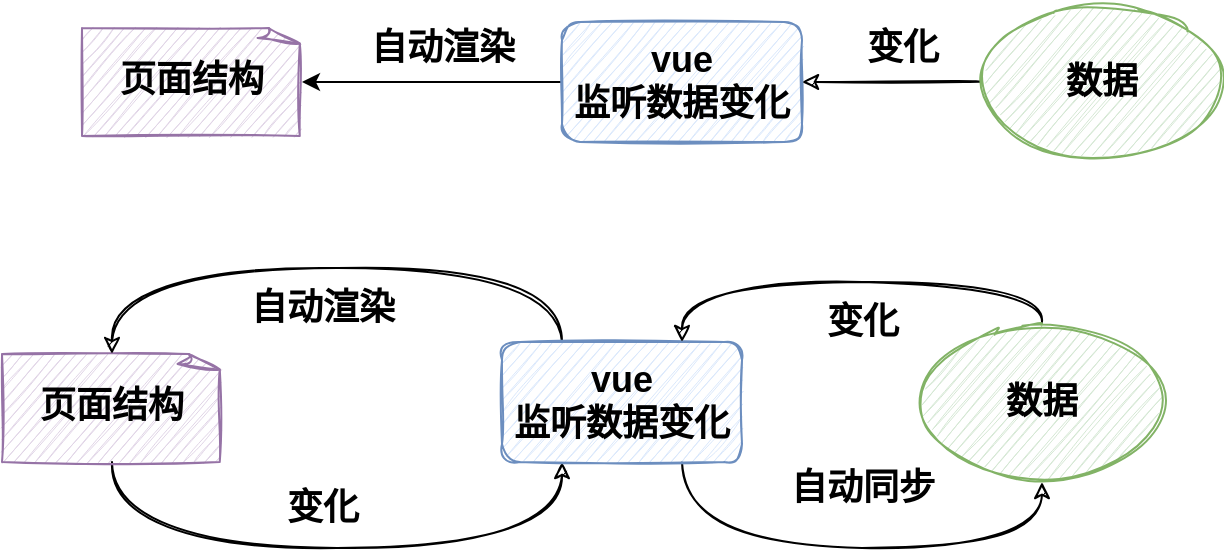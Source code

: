 <mxfile version="15.0.3" type="github">
  <diagram id="5OIIW9FQJaOtIpGEEk6h" name="第 1 页">
    <mxGraphModel dx="1244" dy="850" grid="1" gridSize="10" guides="1" tooltips="1" connect="1" arrows="1" fold="1" page="1" pageScale="1" pageWidth="3300" pageHeight="4681" math="0" shadow="0">
      <root>
        <mxCell id="0" />
        <mxCell id="1" parent="0" />
        <mxCell id="uWjfjnfm1OJNlvK-aUuS-1" value="&lt;font style=&quot;font-size: 18px&quot;&gt;&lt;b&gt;页面结构&lt;/b&gt;&lt;/font&gt;" style="whiteSpace=wrap;html=1;shape=mxgraph.basic.document;rounded=1;shadow=0;glass=0;labelBackgroundColor=none;sketch=1;disableMultiStroke=0;disableMultiStrokeFill=0;fontFamily=Courier New;fontSize=14;fillColor=#e1d5e7;verticalAlign=middle;strokeColor=#9673a6;" vertex="1" parent="1">
          <mxGeometry x="350" y="300" width="110" height="54" as="geometry" />
        </mxCell>
        <mxCell id="uWjfjnfm1OJNlvK-aUuS-5" style="edgeStyle=orthogonalEdgeStyle;rounded=0;orthogonalLoop=1;jettySize=auto;html=1;exitX=0;exitY=0.5;exitDx=0;exitDy=0;fontSize=18;curved=1;" edge="1" parent="1" source="uWjfjnfm1OJNlvK-aUuS-3" target="uWjfjnfm1OJNlvK-aUuS-1">
          <mxGeometry relative="1" as="geometry" />
        </mxCell>
        <mxCell id="uWjfjnfm1OJNlvK-aUuS-7" value="自动渲染" style="edgeLabel;html=1;align=center;verticalAlign=middle;resizable=0;points=[];fontSize=18;fontStyle=1" vertex="1" connectable="0" parent="uWjfjnfm1OJNlvK-aUuS-5">
          <mxGeometry x="-0.711" relative="1" as="geometry">
            <mxPoint x="-41" y="-17" as="offset" />
          </mxGeometry>
        </mxCell>
        <mxCell id="uWjfjnfm1OJNlvK-aUuS-3" value="vue&lt;br style=&quot;font-size: 18px;&quot;&gt;监听数据变化" style="rounded=1;whiteSpace=wrap;html=1;fontSize=18;fontStyle=1;shadow=0;sketch=1;fillColor=#dae8fc;strokeColor=#6c8ebf;" vertex="1" parent="1">
          <mxGeometry x="590" y="297" width="120" height="60" as="geometry" />
        </mxCell>
        <mxCell id="uWjfjnfm1OJNlvK-aUuS-6" style="edgeStyle=orthogonalEdgeStyle;rounded=0;orthogonalLoop=1;jettySize=auto;html=1;exitX=0;exitY=0.5;exitDx=0;exitDy=0;entryX=1;entryY=0.5;entryDx=0;entryDy=0;fontSize=18;shadow=0;sketch=1;curved=1;" edge="1" parent="1" source="uWjfjnfm1OJNlvK-aUuS-4" target="uWjfjnfm1OJNlvK-aUuS-3">
          <mxGeometry relative="1" as="geometry" />
        </mxCell>
        <mxCell id="uWjfjnfm1OJNlvK-aUuS-8" value="&lt;b&gt;变化&lt;/b&gt;" style="edgeLabel;html=1;align=center;verticalAlign=middle;resizable=0;points=[];fontSize=18;" vertex="1" connectable="0" parent="uWjfjnfm1OJNlvK-aUuS-6">
          <mxGeometry x="-0.237" y="5" relative="1" as="geometry">
            <mxPoint x="-6" y="-22" as="offset" />
          </mxGeometry>
        </mxCell>
        <mxCell id="uWjfjnfm1OJNlvK-aUuS-4" value="数据" style="ellipse;whiteSpace=wrap;html=1;fontSize=18;fontStyle=1;shadow=0;sketch=1;fillColor=#d5e8d4;strokeColor=#82b366;" vertex="1" parent="1">
          <mxGeometry x="800" y="287" width="120" height="80" as="geometry" />
        </mxCell>
        <mxCell id="uWjfjnfm1OJNlvK-aUuS-20" style="edgeStyle=orthogonalEdgeStyle;curved=1;rounded=0;sketch=1;orthogonalLoop=1;jettySize=auto;html=1;exitX=0.5;exitY=1;exitDx=0;exitDy=0;exitPerimeter=0;entryX=0.25;entryY=1;entryDx=0;entryDy=0;shadow=0;fontSize=18;" edge="1" parent="1" source="uWjfjnfm1OJNlvK-aUuS-11" target="uWjfjnfm1OJNlvK-aUuS-14">
          <mxGeometry relative="1" as="geometry">
            <Array as="points">
              <mxPoint x="365" y="560" />
              <mxPoint x="590" y="560" />
            </Array>
          </mxGeometry>
        </mxCell>
        <mxCell id="uWjfjnfm1OJNlvK-aUuS-23" value="&lt;b style=&quot;font-size: 18px;&quot;&gt;变化&lt;/b&gt;" style="edgeLabel;html=1;align=center;verticalAlign=middle;resizable=0;points=[];fontSize=18;" vertex="1" connectable="0" parent="uWjfjnfm1OJNlvK-aUuS-20">
          <mxGeometry x="-0.074" y="1" relative="1" as="geometry">
            <mxPoint x="4" y="-19" as="offset" />
          </mxGeometry>
        </mxCell>
        <mxCell id="uWjfjnfm1OJNlvK-aUuS-11" value="&lt;font style=&quot;font-size: 18px;&quot;&gt;&lt;b style=&quot;font-size: 18px;&quot;&gt;页面结构&lt;/b&gt;&lt;/font&gt;" style="whiteSpace=wrap;html=1;shape=mxgraph.basic.document;rounded=1;shadow=0;glass=0;labelBackgroundColor=none;sketch=1;disableMultiStroke=0;disableMultiStrokeFill=0;fontFamily=Courier New;fontSize=18;fillColor=#e1d5e7;verticalAlign=middle;strokeColor=#9673a6;" vertex="1" parent="1">
          <mxGeometry x="310" y="463" width="110" height="54" as="geometry" />
        </mxCell>
        <mxCell id="uWjfjnfm1OJNlvK-aUuS-18" style="edgeStyle=orthogonalEdgeStyle;rounded=0;sketch=1;orthogonalLoop=1;jettySize=auto;html=1;exitX=0.25;exitY=0;exitDx=0;exitDy=0;entryX=0.5;entryY=0;entryDx=0;entryDy=0;entryPerimeter=0;shadow=0;fontSize=18;curved=1;" edge="1" parent="1" source="uWjfjnfm1OJNlvK-aUuS-14" target="uWjfjnfm1OJNlvK-aUuS-11">
          <mxGeometry relative="1" as="geometry">
            <Array as="points">
              <mxPoint x="590" y="420" />
              <mxPoint x="365" y="420" />
            </Array>
          </mxGeometry>
        </mxCell>
        <mxCell id="uWjfjnfm1OJNlvK-aUuS-22" value="&lt;span style=&quot;font-weight: 700; font-size: 18px;&quot;&gt;自动渲染&lt;/span&gt;" style="edgeLabel;html=1;align=center;verticalAlign=middle;resizable=0;points=[];fontSize=18;" vertex="1" connectable="0" parent="uWjfjnfm1OJNlvK-aUuS-18">
          <mxGeometry x="-0.266" y="-3" relative="1" as="geometry">
            <mxPoint x="-45" y="23" as="offset" />
          </mxGeometry>
        </mxCell>
        <mxCell id="uWjfjnfm1OJNlvK-aUuS-21" style="edgeStyle=orthogonalEdgeStyle;curved=1;rounded=0;sketch=1;orthogonalLoop=1;jettySize=auto;html=1;exitX=0.75;exitY=1;exitDx=0;exitDy=0;entryX=0.5;entryY=1;entryDx=0;entryDy=0;shadow=0;fontSize=18;" edge="1" parent="1" source="uWjfjnfm1OJNlvK-aUuS-14" target="uWjfjnfm1OJNlvK-aUuS-17">
          <mxGeometry relative="1" as="geometry">
            <Array as="points">
              <mxPoint x="650" y="560" />
              <mxPoint x="830" y="560" />
            </Array>
          </mxGeometry>
        </mxCell>
        <mxCell id="uWjfjnfm1OJNlvK-aUuS-24" value="&lt;b style=&quot;font-size: 18px;&quot;&gt;自动同步&lt;/b&gt;" style="edgeLabel;html=1;align=center;verticalAlign=middle;resizable=0;points=[];fontSize=18;" vertex="1" connectable="0" parent="uWjfjnfm1OJNlvK-aUuS-21">
          <mxGeometry x="0.195" y="-1" relative="1" as="geometry">
            <mxPoint x="-20" y="-31" as="offset" />
          </mxGeometry>
        </mxCell>
        <mxCell id="uWjfjnfm1OJNlvK-aUuS-14" value="vue&lt;br style=&quot;font-size: 18px;&quot;&gt;监听数据变化" style="rounded=1;whiteSpace=wrap;html=1;fontSize=18;fontStyle=1;shadow=0;sketch=1;fillColor=#dae8fc;strokeColor=#6c8ebf;" vertex="1" parent="1">
          <mxGeometry x="560" y="457" width="120" height="60" as="geometry" />
        </mxCell>
        <mxCell id="uWjfjnfm1OJNlvK-aUuS-15" style="edgeStyle=orthogonalEdgeStyle;rounded=0;orthogonalLoop=1;jettySize=auto;html=1;exitX=0.5;exitY=0;exitDx=0;exitDy=0;entryX=0.75;entryY=0;entryDx=0;entryDy=0;fontSize=18;shadow=0;sketch=1;curved=1;" edge="1" parent="1" source="uWjfjnfm1OJNlvK-aUuS-17" target="uWjfjnfm1OJNlvK-aUuS-14">
          <mxGeometry relative="1" as="geometry" />
        </mxCell>
        <mxCell id="uWjfjnfm1OJNlvK-aUuS-16" value="&lt;b style=&quot;font-size: 18px;&quot;&gt;变化&lt;/b&gt;" style="edgeLabel;html=1;align=center;verticalAlign=middle;resizable=0;points=[];fontSize=18;" vertex="1" connectable="0" parent="uWjfjnfm1OJNlvK-aUuS-15">
          <mxGeometry x="-0.237" y="5" relative="1" as="geometry">
            <mxPoint x="-23" y="15" as="offset" />
          </mxGeometry>
        </mxCell>
        <mxCell id="uWjfjnfm1OJNlvK-aUuS-17" value="数据" style="ellipse;whiteSpace=wrap;html=1;fontSize=18;fontStyle=1;shadow=0;sketch=1;fillColor=#d5e8d4;strokeColor=#82b366;" vertex="1" parent="1">
          <mxGeometry x="770" y="447" width="120" height="80" as="geometry" />
        </mxCell>
      </root>
    </mxGraphModel>
  </diagram>
</mxfile>
